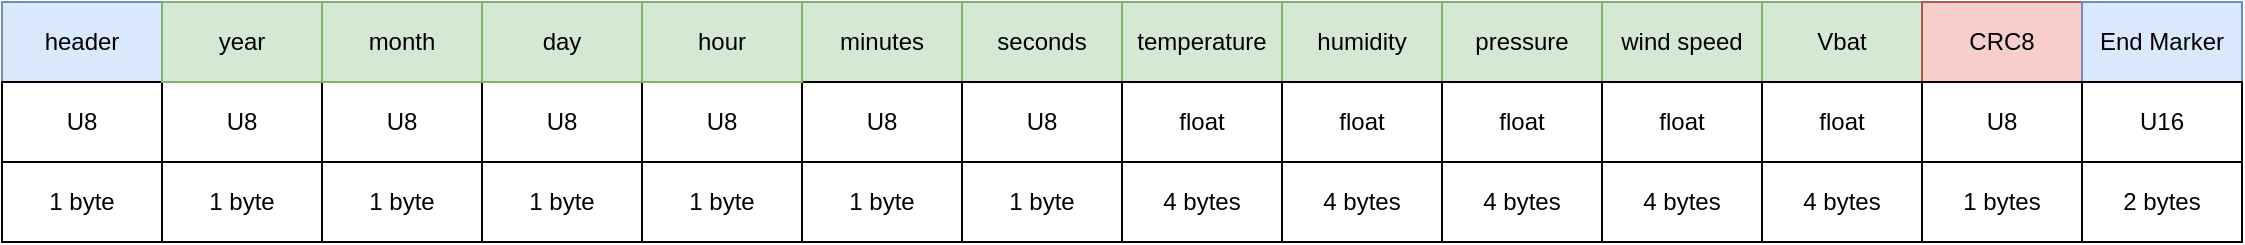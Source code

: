 <mxfile version="18.2.1" type="device"><diagram id="s08PFezkBIADK-sj66Xm" name="Page-1"><mxGraphModel dx="1673" dy="985" grid="1" gridSize="10" guides="1" tooltips="1" connect="1" arrows="1" fold="1" page="1" pageScale="1" pageWidth="1169" pageHeight="827" math="0" shadow="0"><root><mxCell id="0"/><mxCell id="1" parent="0"/><mxCell id="tyZN4Iv2gP4CzjsjdbsY-1" value="header" style="rounded=0;whiteSpace=wrap;html=1;fillColor=#dae8fc;strokeColor=#6c8ebf;" vertex="1" parent="1"><mxGeometry x="20" y="40" width="80" height="40" as="geometry"/></mxCell><mxCell id="tyZN4Iv2gP4CzjsjdbsY-2" value="year" style="rounded=0;whiteSpace=wrap;html=1;" vertex="1" parent="1"><mxGeometry x="100" y="40" width="80" height="40" as="geometry"/></mxCell><mxCell id="tyZN4Iv2gP4CzjsjdbsY-3" value="month" style="rounded=0;whiteSpace=wrap;html=1;" vertex="1" parent="1"><mxGeometry x="180" y="40" width="80" height="40" as="geometry"/></mxCell><mxCell id="tyZN4Iv2gP4CzjsjdbsY-4" value="day" style="rounded=0;whiteSpace=wrap;html=1;" vertex="1" parent="1"><mxGeometry x="260" y="40" width="80" height="40" as="geometry"/></mxCell><mxCell id="tyZN4Iv2gP4CzjsjdbsY-5" value="hour" style="rounded=0;whiteSpace=wrap;html=1;" vertex="1" parent="1"><mxGeometry x="340" y="40" width="80" height="40" as="geometry"/></mxCell><mxCell id="tyZN4Iv2gP4CzjsjdbsY-6" value="minutes" style="rounded=0;whiteSpace=wrap;html=1;fillColor=#d5e8d4;strokeColor=#82b366;" vertex="1" parent="1"><mxGeometry x="420" y="40" width="80" height="40" as="geometry"/></mxCell><mxCell id="tyZN4Iv2gP4CzjsjdbsY-7" value="seconds" style="rounded=0;whiteSpace=wrap;html=1;fillColor=#d5e8d4;strokeColor=#82b366;" vertex="1" parent="1"><mxGeometry x="500" y="40" width="80" height="40" as="geometry"/></mxCell><mxCell id="tyZN4Iv2gP4CzjsjdbsY-8" value="U8" style="rounded=0;whiteSpace=wrap;html=1;" vertex="1" parent="1"><mxGeometry x="20" y="80" width="80" height="40" as="geometry"/></mxCell><mxCell id="tyZN4Iv2gP4CzjsjdbsY-9" value="U8" style="rounded=0;whiteSpace=wrap;html=1;" vertex="1" parent="1"><mxGeometry x="100" y="80" width="80" height="40" as="geometry"/></mxCell><mxCell id="tyZN4Iv2gP4CzjsjdbsY-15" value="U8" style="rounded=0;whiteSpace=wrap;html=1;" vertex="1" parent="1"><mxGeometry x="180" y="80" width="80" height="40" as="geometry"/></mxCell><mxCell id="tyZN4Iv2gP4CzjsjdbsY-16" value="U8" style="rounded=0;whiteSpace=wrap;html=1;" vertex="1" parent="1"><mxGeometry x="260" y="80" width="80" height="40" as="geometry"/></mxCell><mxCell id="tyZN4Iv2gP4CzjsjdbsY-17" value="U8" style="rounded=0;whiteSpace=wrap;html=1;" vertex="1" parent="1"><mxGeometry x="340" y="80" width="80" height="40" as="geometry"/></mxCell><mxCell id="tyZN4Iv2gP4CzjsjdbsY-18" value="U8" style="rounded=0;whiteSpace=wrap;html=1;" vertex="1" parent="1"><mxGeometry x="420" y="80" width="80" height="40" as="geometry"/></mxCell><mxCell id="tyZN4Iv2gP4CzjsjdbsY-19" value="U8" style="rounded=0;whiteSpace=wrap;html=1;" vertex="1" parent="1"><mxGeometry x="500" y="80" width="80" height="40" as="geometry"/></mxCell><mxCell id="tyZN4Iv2gP4CzjsjdbsY-20" value="temperature" style="rounded=0;whiteSpace=wrap;html=1;fillColor=#d5e8d4;strokeColor=#82b366;" vertex="1" parent="1"><mxGeometry x="580" y="40" width="80" height="40" as="geometry"/></mxCell><mxCell id="tyZN4Iv2gP4CzjsjdbsY-21" value="float" style="rounded=0;whiteSpace=wrap;html=1;" vertex="1" parent="1"><mxGeometry x="580" y="80" width="80" height="40" as="geometry"/></mxCell><mxCell id="tyZN4Iv2gP4CzjsjdbsY-22" value="humidity" style="rounded=0;whiteSpace=wrap;html=1;fillColor=#d5e8d4;strokeColor=#82b366;" vertex="1" parent="1"><mxGeometry x="660" y="40" width="80" height="40" as="geometry"/></mxCell><mxCell id="tyZN4Iv2gP4CzjsjdbsY-23" value="pressure" style="rounded=0;whiteSpace=wrap;html=1;fillColor=#d5e8d4;strokeColor=#82b366;" vertex="1" parent="1"><mxGeometry x="740" y="40" width="80" height="40" as="geometry"/></mxCell><mxCell id="tyZN4Iv2gP4CzjsjdbsY-24" value="float" style="rounded=0;whiteSpace=wrap;html=1;" vertex="1" parent="1"><mxGeometry x="660" y="80" width="80" height="40" as="geometry"/></mxCell><mxCell id="tyZN4Iv2gP4CzjsjdbsY-25" value="1 byte" style="rounded=0;whiteSpace=wrap;html=1;" vertex="1" parent="1"><mxGeometry x="20" y="120" width="80" height="40" as="geometry"/></mxCell><mxCell id="tyZN4Iv2gP4CzjsjdbsY-26" value="1 byte" style="rounded=0;whiteSpace=wrap;html=1;" vertex="1" parent="1"><mxGeometry x="100" y="120" width="80" height="40" as="geometry"/></mxCell><mxCell id="tyZN4Iv2gP4CzjsjdbsY-27" value="1 byte" style="rounded=0;whiteSpace=wrap;html=1;" vertex="1" parent="1"><mxGeometry x="180" y="120" width="80" height="40" as="geometry"/></mxCell><mxCell id="tyZN4Iv2gP4CzjsjdbsY-28" value="1 byte" style="rounded=0;whiteSpace=wrap;html=1;" vertex="1" parent="1"><mxGeometry x="260" y="120" width="80" height="40" as="geometry"/></mxCell><mxCell id="tyZN4Iv2gP4CzjsjdbsY-29" value="1 byte" style="rounded=0;whiteSpace=wrap;html=1;" vertex="1" parent="1"><mxGeometry x="340" y="120" width="80" height="40" as="geometry"/></mxCell><mxCell id="tyZN4Iv2gP4CzjsjdbsY-30" value="1 byte" style="rounded=0;whiteSpace=wrap;html=1;" vertex="1" parent="1"><mxGeometry x="420" y="120" width="80" height="40" as="geometry"/></mxCell><mxCell id="tyZN4Iv2gP4CzjsjdbsY-31" value="1 byte" style="rounded=0;whiteSpace=wrap;html=1;" vertex="1" parent="1"><mxGeometry x="500" y="120" width="80" height="40" as="geometry"/></mxCell><mxCell id="tyZN4Iv2gP4CzjsjdbsY-32" value="4 bytes" style="rounded=0;whiteSpace=wrap;html=1;" vertex="1" parent="1"><mxGeometry x="580" y="120" width="80" height="40" as="geometry"/></mxCell><mxCell id="tyZN4Iv2gP4CzjsjdbsY-33" value="4 bytes" style="rounded=0;whiteSpace=wrap;html=1;" vertex="1" parent="1"><mxGeometry x="660" y="120" width="80" height="40" as="geometry"/></mxCell><mxCell id="tyZN4Iv2gP4CzjsjdbsY-34" value="float" style="rounded=0;whiteSpace=wrap;html=1;" vertex="1" parent="1"><mxGeometry x="740" y="80" width="80" height="40" as="geometry"/></mxCell><mxCell id="tyZN4Iv2gP4CzjsjdbsY-35" value="4 bytes" style="rounded=0;whiteSpace=wrap;html=1;" vertex="1" parent="1"><mxGeometry x="740" y="120" width="80" height="40" as="geometry"/></mxCell><mxCell id="tyZN4Iv2gP4CzjsjdbsY-36" value="wind speed" style="rounded=0;whiteSpace=wrap;html=1;fillColor=#d5e8d4;strokeColor=#82b366;" vertex="1" parent="1"><mxGeometry x="820" y="40" width="80" height="40" as="geometry"/></mxCell><mxCell id="tyZN4Iv2gP4CzjsjdbsY-37" value="float" style="rounded=0;whiteSpace=wrap;html=1;" vertex="1" parent="1"><mxGeometry x="820" y="80" width="80" height="40" as="geometry"/></mxCell><mxCell id="tyZN4Iv2gP4CzjsjdbsY-38" value="4 bytes" style="rounded=0;whiteSpace=wrap;html=1;" vertex="1" parent="1"><mxGeometry x="820" y="120" width="80" height="40" as="geometry"/></mxCell><mxCell id="tyZN4Iv2gP4CzjsjdbsY-39" value="Vbat" style="rounded=0;whiteSpace=wrap;html=1;fillColor=#d5e8d4;strokeColor=#82b366;" vertex="1" parent="1"><mxGeometry x="900" y="40" width="80" height="40" as="geometry"/></mxCell><mxCell id="tyZN4Iv2gP4CzjsjdbsY-40" value="float" style="rounded=0;whiteSpace=wrap;html=1;" vertex="1" parent="1"><mxGeometry x="900" y="80" width="80" height="40" as="geometry"/></mxCell><mxCell id="tyZN4Iv2gP4CzjsjdbsY-41" value="4 bytes" style="rounded=0;whiteSpace=wrap;html=1;" vertex="1" parent="1"><mxGeometry x="900" y="120" width="80" height="40" as="geometry"/></mxCell><mxCell id="tyZN4Iv2gP4CzjsjdbsY-42" value="CRC8" style="rounded=0;whiteSpace=wrap;html=1;fillColor=#f8cecc;strokeColor=#b85450;" vertex="1" parent="1"><mxGeometry x="980" y="40" width="80" height="40" as="geometry"/></mxCell><mxCell id="tyZN4Iv2gP4CzjsjdbsY-43" value="U8" style="rounded=0;whiteSpace=wrap;html=1;" vertex="1" parent="1"><mxGeometry x="980" y="80" width="80" height="40" as="geometry"/></mxCell><mxCell id="tyZN4Iv2gP4CzjsjdbsY-44" value="1 bytes" style="rounded=0;whiteSpace=wrap;html=1;" vertex="1" parent="1"><mxGeometry x="980" y="120" width="80" height="40" as="geometry"/></mxCell><mxCell id="tyZN4Iv2gP4CzjsjdbsY-45" value="End Marker" style="rounded=0;whiteSpace=wrap;html=1;fillColor=#dae8fc;strokeColor=#6c8ebf;" vertex="1" parent="1"><mxGeometry x="1060" y="40" width="80" height="40" as="geometry"/></mxCell><mxCell id="tyZN4Iv2gP4CzjsjdbsY-46" value="U16" style="rounded=0;whiteSpace=wrap;html=1;" vertex="1" parent="1"><mxGeometry x="1060" y="80" width="80" height="40" as="geometry"/></mxCell><mxCell id="tyZN4Iv2gP4CzjsjdbsY-47" value="2 bytes" style="rounded=0;whiteSpace=wrap;html=1;" vertex="1" parent="1"><mxGeometry x="1060" y="120" width="80" height="40" as="geometry"/></mxCell><mxCell id="tyZN4Iv2gP4CzjsjdbsY-48" value="year" style="rounded=0;whiteSpace=wrap;html=1;fillColor=#d5e8d4;strokeColor=#82b366;" vertex="1" parent="1"><mxGeometry x="100" y="40" width="80" height="40" as="geometry"/></mxCell><mxCell id="tyZN4Iv2gP4CzjsjdbsY-49" value="month" style="rounded=0;whiteSpace=wrap;html=1;fillColor=#d5e8d4;strokeColor=#82b366;" vertex="1" parent="1"><mxGeometry x="180" y="40" width="80" height="40" as="geometry"/></mxCell><mxCell id="tyZN4Iv2gP4CzjsjdbsY-50" value="day" style="rounded=0;whiteSpace=wrap;html=1;fillColor=#d5e8d4;strokeColor=#82b366;" vertex="1" parent="1"><mxGeometry x="260" y="40" width="80" height="40" as="geometry"/></mxCell><mxCell id="tyZN4Iv2gP4CzjsjdbsY-51" value="hour" style="rounded=0;whiteSpace=wrap;html=1;fillColor=#d5e8d4;strokeColor=#82b366;" vertex="1" parent="1"><mxGeometry x="340" y="40" width="80" height="40" as="geometry"/></mxCell></root></mxGraphModel></diagram></mxfile>